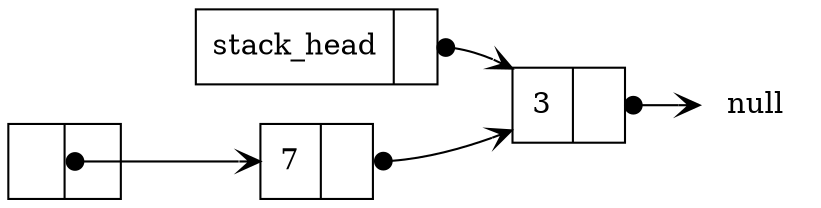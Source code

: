 digraph circular_linked_list {
        rankdir=LR;
        node [shape=record];
        head [label="{ stack_head | <next>  }"]
        del_node [label="{ | <next>  }"]
        a [label="{ 3 | <next>  }"]
        b [label="{ 7 | <next>  }"]
        null [shape=none, label="null"];
        head:next -> a [arrowhead=vee, arrowtail=dot, dir=both, tailclip=false];
        a:next -> null   [arrowhead=vee, arrowtail=dot, dir=both, tailclip=false];
        b:next -> a [arrowhead=vee, arrowtail=dot, dir=both, tailclip=false];
        del_node -> b [arrowhead=vee, arrowtail=dot, dir=both, tailclip=false];
}

